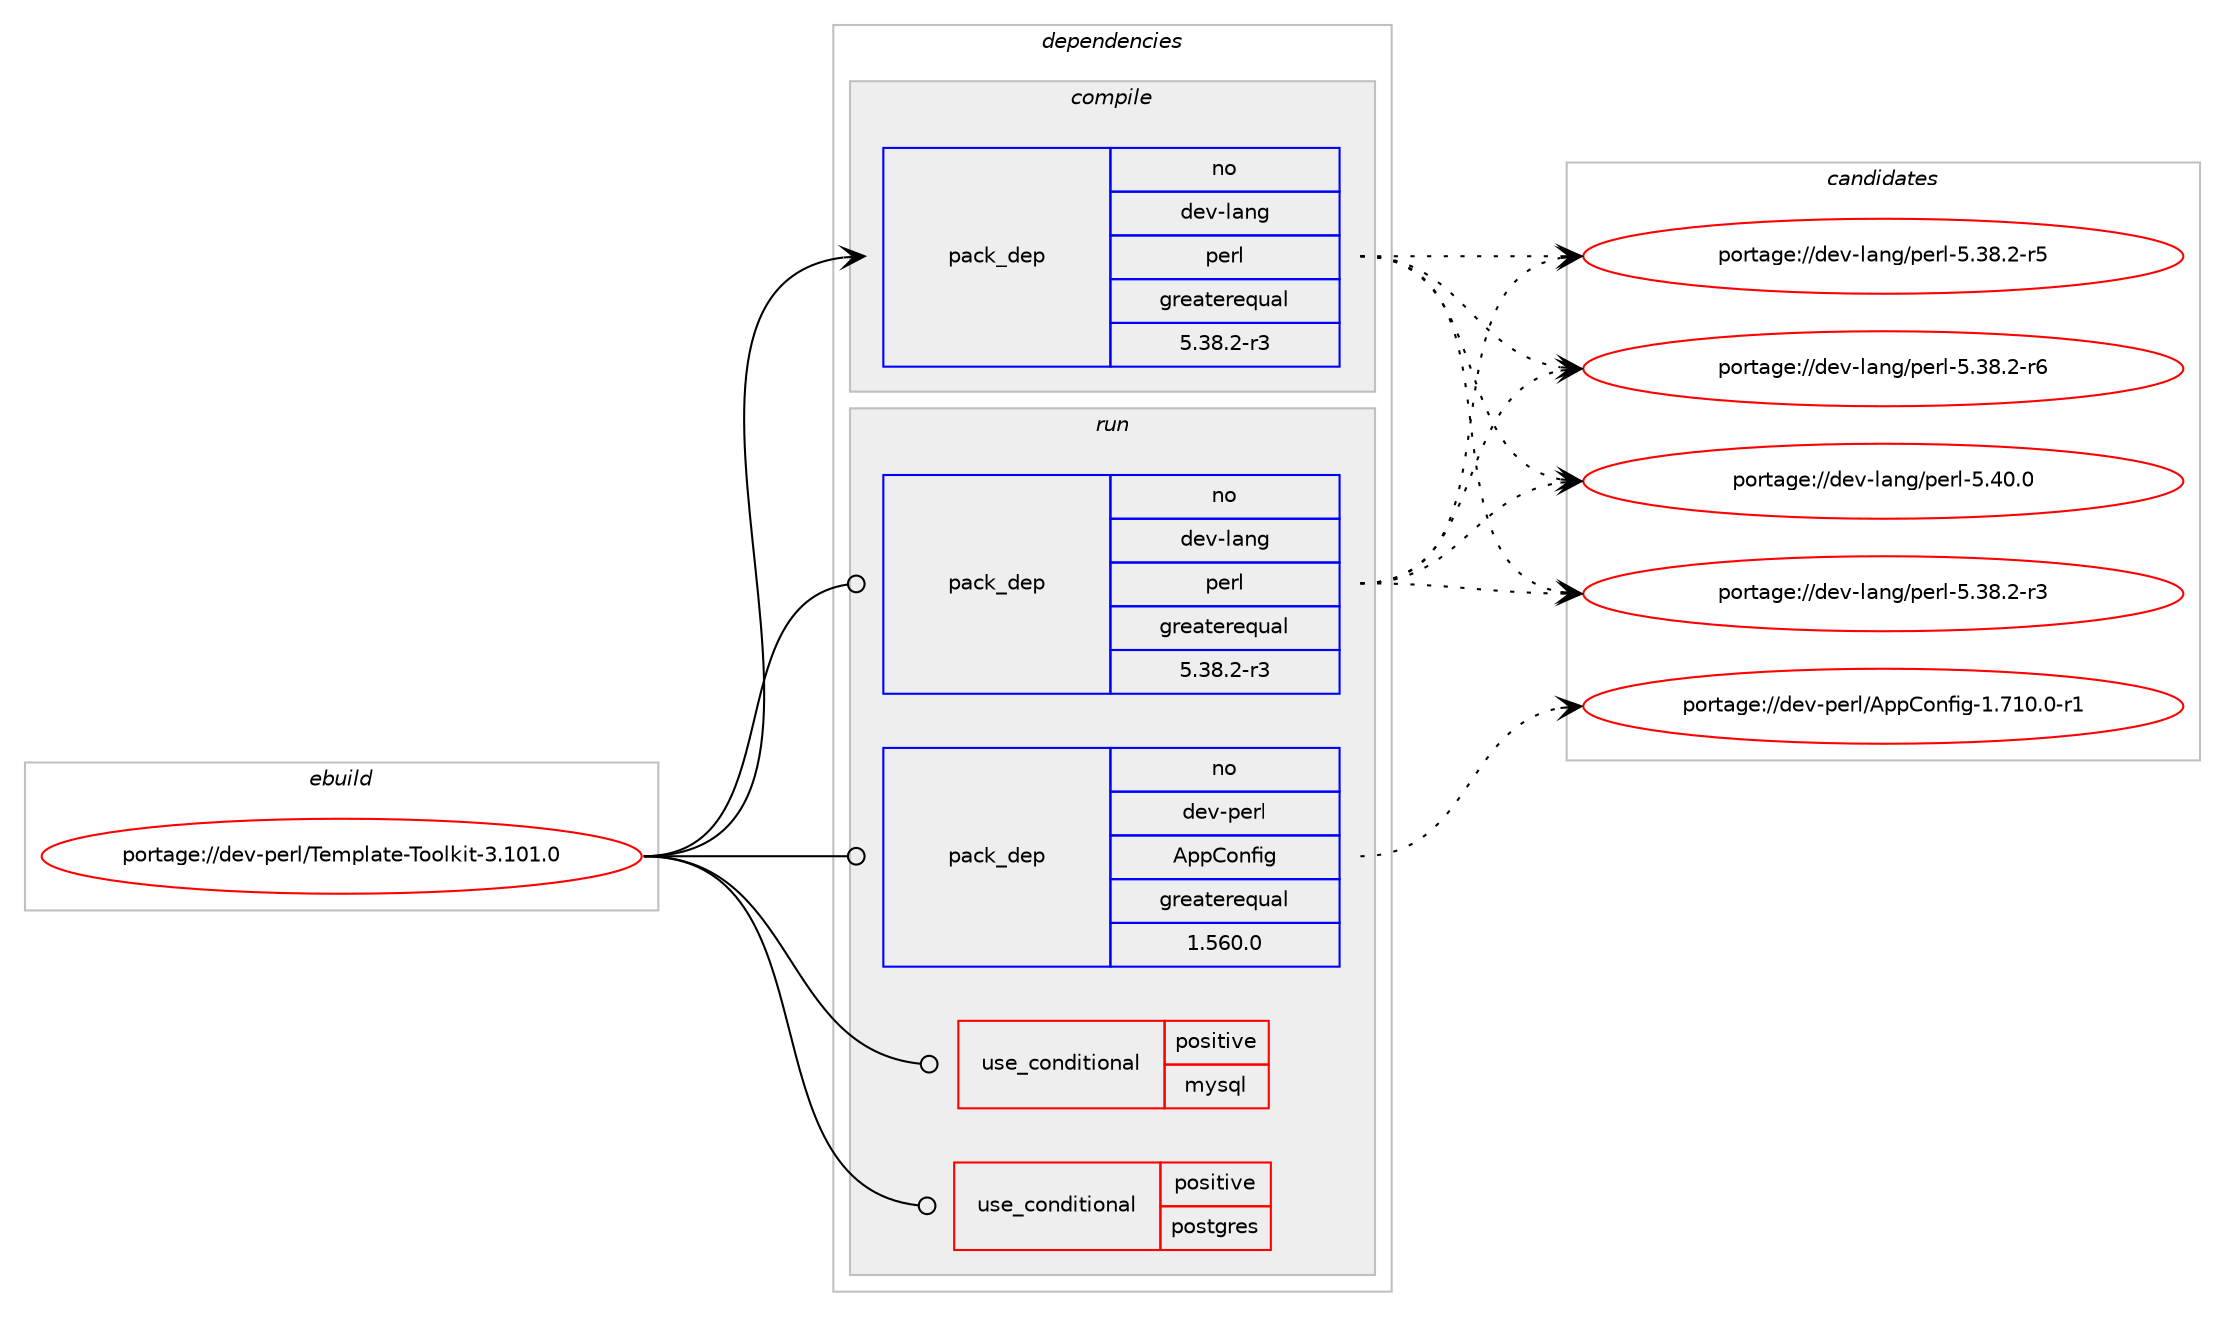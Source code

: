 digraph prolog {

# *************
# Graph options
# *************

newrank=true;
concentrate=true;
compound=true;
graph [rankdir=LR,fontname=Helvetica,fontsize=10,ranksep=1.5];#, ranksep=2.5, nodesep=0.2];
edge  [arrowhead=vee];
node  [fontname=Helvetica,fontsize=10];

# **********
# The ebuild
# **********

subgraph cluster_leftcol {
color=gray;
rank=same;
label=<<i>ebuild</i>>;
id [label="portage://dev-perl/Template-Toolkit-3.101.0", color=red, width=4, href="../dev-perl/Template-Toolkit-3.101.0.svg"];
}

# ****************
# The dependencies
# ****************

subgraph cluster_midcol {
color=gray;
label=<<i>dependencies</i>>;
subgraph cluster_compile {
fillcolor="#eeeeee";
style=filled;
label=<<i>compile</i>>;
subgraph pack38311 {
dependency68658 [label=<<TABLE BORDER="0" CELLBORDER="1" CELLSPACING="0" CELLPADDING="4" WIDTH="220"><TR><TD ROWSPAN="6" CELLPADDING="30">pack_dep</TD></TR><TR><TD WIDTH="110">no</TD></TR><TR><TD>dev-lang</TD></TR><TR><TD>perl</TD></TR><TR><TD>greaterequal</TD></TR><TR><TD>5.38.2-r3</TD></TR></TABLE>>, shape=none, color=blue];
}
id:e -> dependency68658:w [weight=20,style="solid",arrowhead="vee"];
}
subgraph cluster_compileandrun {
fillcolor="#eeeeee";
style=filled;
label=<<i>compile and run</i>>;
}
subgraph cluster_run {
fillcolor="#eeeeee";
style=filled;
label=<<i>run</i>>;
subgraph cond29153 {
dependency68659 [label=<<TABLE BORDER="0" CELLBORDER="1" CELLSPACING="0" CELLPADDING="4"><TR><TD ROWSPAN="3" CELLPADDING="10">use_conditional</TD></TR><TR><TD>positive</TD></TR><TR><TD>mysql</TD></TR></TABLE>>, shape=none, color=red];
# *** BEGIN UNKNOWN DEPENDENCY TYPE (TODO) ***
# dependency68659 -> package_dependency(portage://dev-perl/Template-Toolkit-3.101.0,run,no,dev-perl,DBD-mysql,none,[,,],[],[])
# *** END UNKNOWN DEPENDENCY TYPE (TODO) ***

}
id:e -> dependency68659:w [weight=20,style="solid",arrowhead="odot"];
subgraph cond29154 {
dependency68660 [label=<<TABLE BORDER="0" CELLBORDER="1" CELLSPACING="0" CELLPADDING="4"><TR><TD ROWSPAN="3" CELLPADDING="10">use_conditional</TD></TR><TR><TD>positive</TD></TR><TR><TD>postgres</TD></TR></TABLE>>, shape=none, color=red];
# *** BEGIN UNKNOWN DEPENDENCY TYPE (TODO) ***
# dependency68660 -> package_dependency(portage://dev-perl/Template-Toolkit-3.101.0,run,no,dev-perl,DBD-Pg,none,[,,],[],[])
# *** END UNKNOWN DEPENDENCY TYPE (TODO) ***

}
id:e -> dependency68660:w [weight=20,style="solid",arrowhead="odot"];
subgraph pack38312 {
dependency68661 [label=<<TABLE BORDER="0" CELLBORDER="1" CELLSPACING="0" CELLPADDING="4" WIDTH="220"><TR><TD ROWSPAN="6" CELLPADDING="30">pack_dep</TD></TR><TR><TD WIDTH="110">no</TD></TR><TR><TD>dev-lang</TD></TR><TR><TD>perl</TD></TR><TR><TD>greaterequal</TD></TR><TR><TD>5.38.2-r3</TD></TR></TABLE>>, shape=none, color=blue];
}
id:e -> dependency68661:w [weight=20,style="solid",arrowhead="odot"];
# *** BEGIN UNKNOWN DEPENDENCY TYPE (TODO) ***
# id -> package_dependency(portage://dev-perl/Template-Toolkit-3.101.0,run,no,dev-lang,perl,none,[,,],any_same_slot,[])
# *** END UNKNOWN DEPENDENCY TYPE (TODO) ***

subgraph pack38313 {
dependency68662 [label=<<TABLE BORDER="0" CELLBORDER="1" CELLSPACING="0" CELLPADDING="4" WIDTH="220"><TR><TD ROWSPAN="6" CELLPADDING="30">pack_dep</TD></TR><TR><TD WIDTH="110">no</TD></TR><TR><TD>dev-perl</TD></TR><TR><TD>AppConfig</TD></TR><TR><TD>greaterequal</TD></TR><TR><TD>1.560.0</TD></TR></TABLE>>, shape=none, color=blue];
}
id:e -> dependency68662:w [weight=20,style="solid",arrowhead="odot"];
# *** BEGIN UNKNOWN DEPENDENCY TYPE (TODO) ***
# id -> package_dependency(portage://dev-perl/Template-Toolkit-3.101.0,run,no,dev-perl,Text-Autoformat,none,[,,],[],[])
# *** END UNKNOWN DEPENDENCY TYPE (TODO) ***

}
}

# **************
# The candidates
# **************

subgraph cluster_choices {
rank=same;
color=gray;
label=<<i>candidates</i>>;

subgraph choice38311 {
color=black;
nodesep=1;
choice100101118451089711010347112101114108455346515646504511451 [label="portage://dev-lang/perl-5.38.2-r3", color=red, width=4,href="../dev-lang/perl-5.38.2-r3.svg"];
choice100101118451089711010347112101114108455346515646504511453 [label="portage://dev-lang/perl-5.38.2-r5", color=red, width=4,href="../dev-lang/perl-5.38.2-r5.svg"];
choice100101118451089711010347112101114108455346515646504511454 [label="portage://dev-lang/perl-5.38.2-r6", color=red, width=4,href="../dev-lang/perl-5.38.2-r6.svg"];
choice10010111845108971101034711210111410845534652484648 [label="portage://dev-lang/perl-5.40.0", color=red, width=4,href="../dev-lang/perl-5.40.0.svg"];
dependency68658:e -> choice100101118451089711010347112101114108455346515646504511451:w [style=dotted,weight="100"];
dependency68658:e -> choice100101118451089711010347112101114108455346515646504511453:w [style=dotted,weight="100"];
dependency68658:e -> choice100101118451089711010347112101114108455346515646504511454:w [style=dotted,weight="100"];
dependency68658:e -> choice10010111845108971101034711210111410845534652484648:w [style=dotted,weight="100"];
}
subgraph choice38312 {
color=black;
nodesep=1;
choice100101118451089711010347112101114108455346515646504511451 [label="portage://dev-lang/perl-5.38.2-r3", color=red, width=4,href="../dev-lang/perl-5.38.2-r3.svg"];
choice100101118451089711010347112101114108455346515646504511453 [label="portage://dev-lang/perl-5.38.2-r5", color=red, width=4,href="../dev-lang/perl-5.38.2-r5.svg"];
choice100101118451089711010347112101114108455346515646504511454 [label="portage://dev-lang/perl-5.38.2-r6", color=red, width=4,href="../dev-lang/perl-5.38.2-r6.svg"];
choice10010111845108971101034711210111410845534652484648 [label="portage://dev-lang/perl-5.40.0", color=red, width=4,href="../dev-lang/perl-5.40.0.svg"];
dependency68661:e -> choice100101118451089711010347112101114108455346515646504511451:w [style=dotted,weight="100"];
dependency68661:e -> choice100101118451089711010347112101114108455346515646504511453:w [style=dotted,weight="100"];
dependency68661:e -> choice100101118451089711010347112101114108455346515646504511454:w [style=dotted,weight="100"];
dependency68661:e -> choice10010111845108971101034711210111410845534652484648:w [style=dotted,weight="100"];
}
subgraph choice38313 {
color=black;
nodesep=1;
choice1001011184511210111410847651121126711111010210510345494655494846484511449 [label="portage://dev-perl/AppConfig-1.710.0-r1", color=red, width=4,href="../dev-perl/AppConfig-1.710.0-r1.svg"];
dependency68662:e -> choice1001011184511210111410847651121126711111010210510345494655494846484511449:w [style=dotted,weight="100"];
}
}

}
